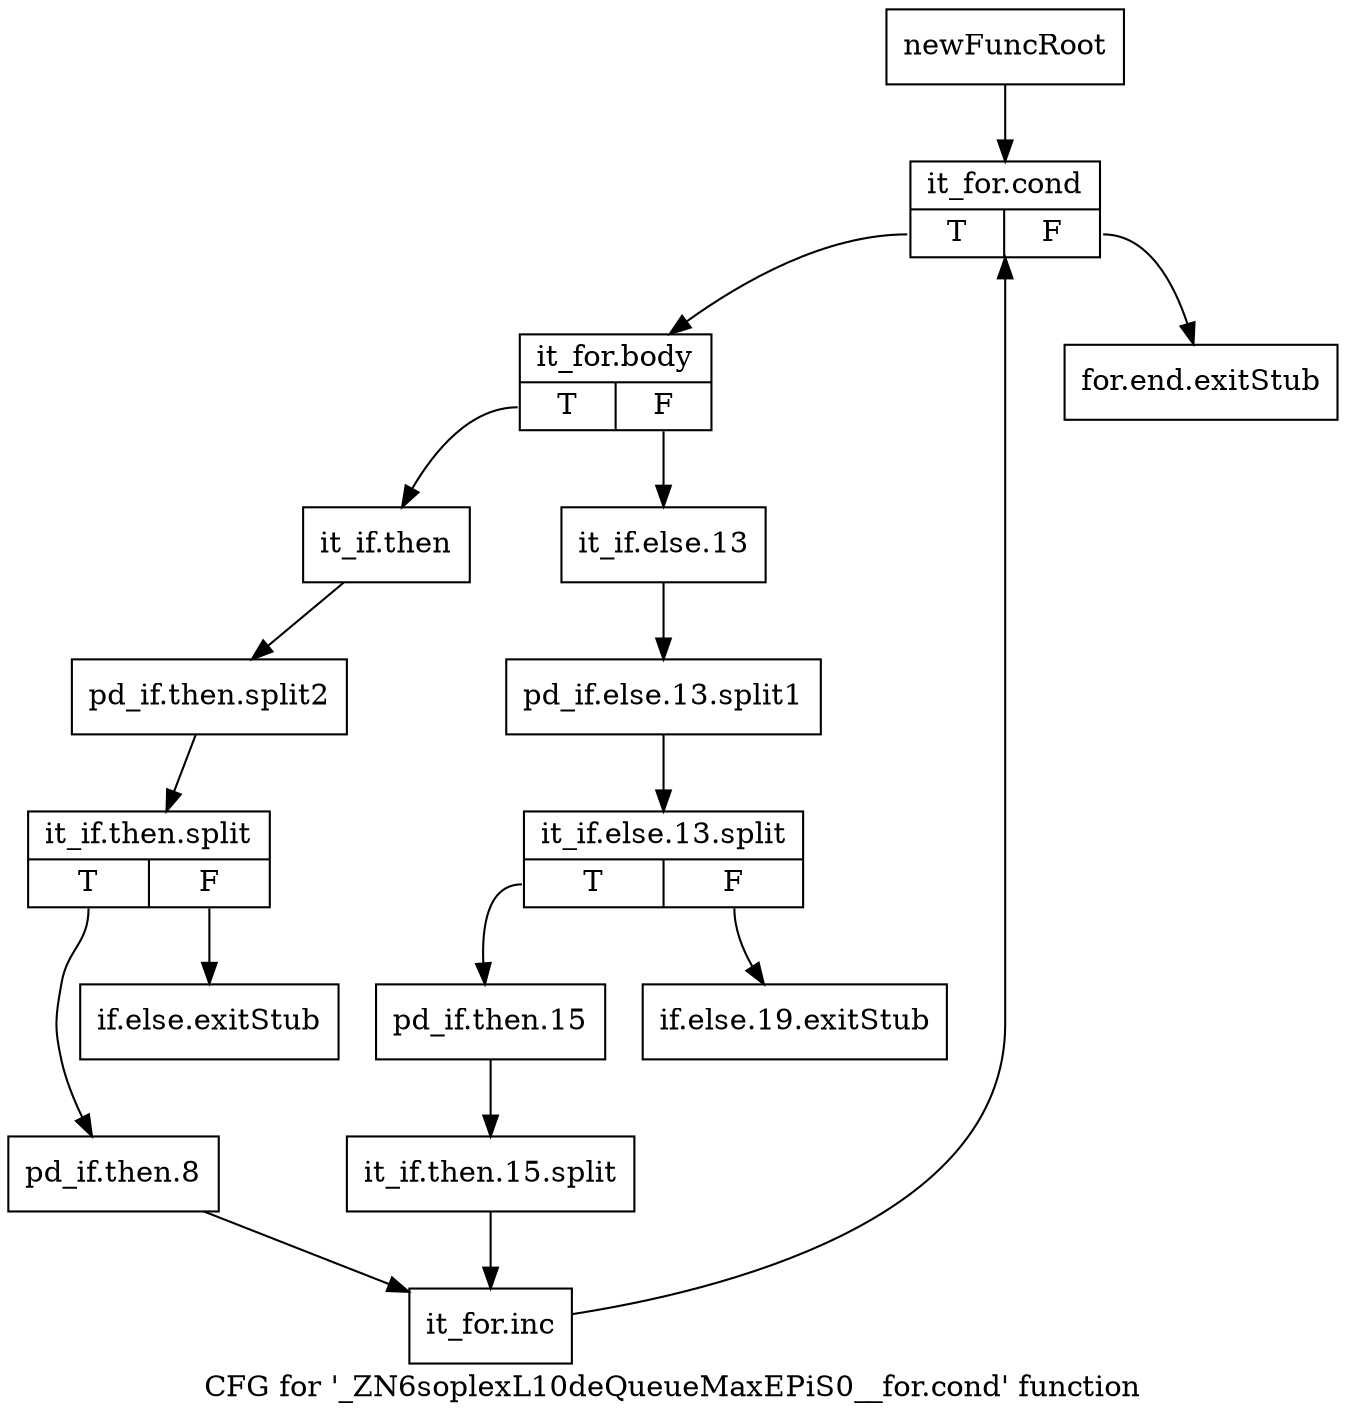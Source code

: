 digraph "CFG for '_ZN6soplexL10deQueueMaxEPiS0__for.cond' function" {
	label="CFG for '_ZN6soplexL10deQueueMaxEPiS0__for.cond' function";

	Node0x3024b50 [shape=record,label="{newFuncRoot}"];
	Node0x3024b50 -> Node0x3024c90;
	Node0x3024ba0 [shape=record,label="{for.end.exitStub}"];
	Node0x3024bf0 [shape=record,label="{if.else.19.exitStub}"];
	Node0x3024c40 [shape=record,label="{if.else.exitStub}"];
	Node0x3024c90 [shape=record,label="{it_for.cond|{<s0>T|<s1>F}}"];
	Node0x3024c90:s0 -> Node0x3024ce0;
	Node0x3024c90:s1 -> Node0x3024ba0;
	Node0x3024ce0 [shape=record,label="{it_for.body|{<s0>T|<s1>F}}"];
	Node0x3024ce0:s0 -> Node0x3024dd0;
	Node0x3024ce0:s1 -> Node0x3024d30;
	Node0x3024d30 [shape=record,label="{it_if.else.13}"];
	Node0x3024d30 -> Node0x3568980;
	Node0x3568980 [shape=record,label="{pd_if.else.13.split1}"];
	Node0x3568980 -> Node0x3566720;
	Node0x3566720 [shape=record,label="{it_if.else.13.split|{<s0>T|<s1>F}}"];
	Node0x3566720:s0 -> Node0x3024d80;
	Node0x3566720:s1 -> Node0x3024bf0;
	Node0x3024d80 [shape=record,label="{pd_if.then.15}"];
	Node0x3024d80 -> Node0x35666d0;
	Node0x35666d0 [shape=record,label="{it_if.then.15.split}"];
	Node0x35666d0 -> Node0x3024e70;
	Node0x3024dd0 [shape=record,label="{it_if.then}"];
	Node0x3024dd0 -> Node0x3597d10;
	Node0x3597d10 [shape=record,label="{pd_if.then.split2}"];
	Node0x3597d10 -> Node0x3567d30;
	Node0x3567d30 [shape=record,label="{it_if.then.split|{<s0>T|<s1>F}}"];
	Node0x3567d30:s0 -> Node0x3024e20;
	Node0x3567d30:s1 -> Node0x3024c40;
	Node0x3024e20 [shape=record,label="{pd_if.then.8}"];
	Node0x3024e20 -> Node0x3024e70;
	Node0x3024e70 [shape=record,label="{it_for.inc}"];
	Node0x3024e70 -> Node0x3024c90;
}
